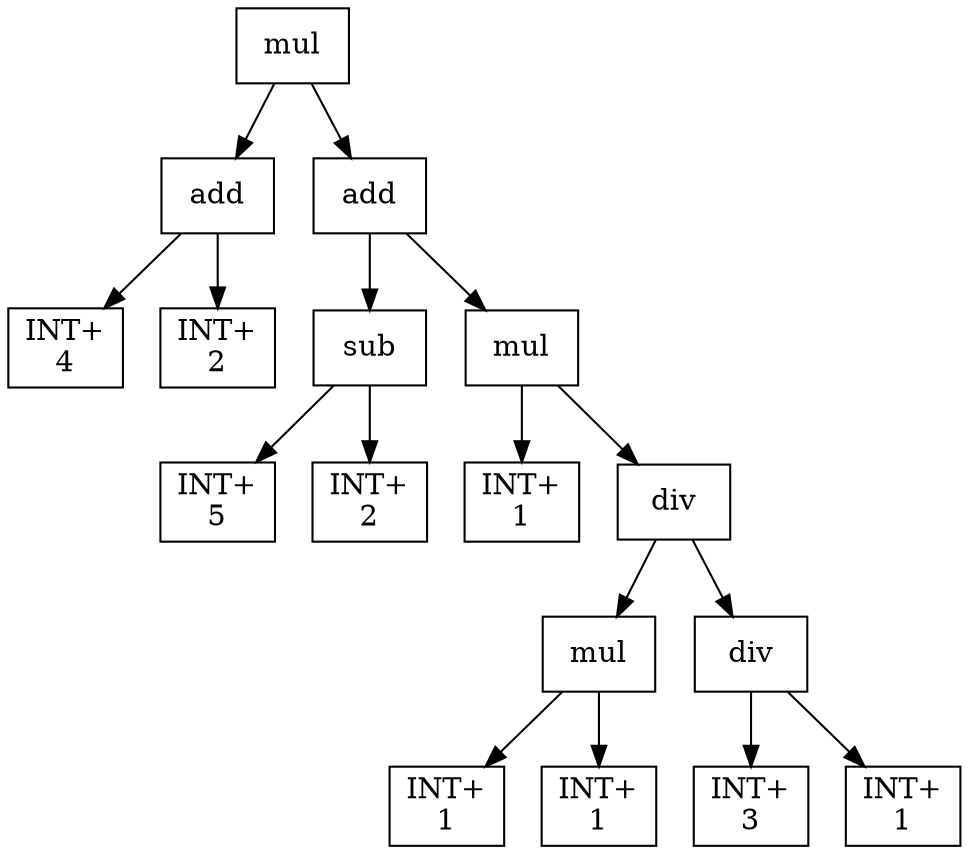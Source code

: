 digraph expr {
  node [shape=box];
  n1 [label="mul"];
  n2 [label="add"];
  n3 [label="INT+\n4"];
  n4 [label="INT+\n2"];
  n2 -> n3;
  n2 -> n4;
  n5 [label="add"];
  n6 [label="sub"];
  n7 [label="INT+\n5"];
  n8 [label="INT+\n2"];
  n6 -> n7;
  n6 -> n8;
  n9 [label="mul"];
  n10 [label="INT+\n1"];
  n11 [label="div"];
  n12 [label="mul"];
  n13 [label="INT+\n1"];
  n14 [label="INT+\n1"];
  n12 -> n13;
  n12 -> n14;
  n15 [label="div"];
  n16 [label="INT+\n3"];
  n17 [label="INT+\n1"];
  n15 -> n16;
  n15 -> n17;
  n11 -> n12;
  n11 -> n15;
  n9 -> n10;
  n9 -> n11;
  n5 -> n6;
  n5 -> n9;
  n1 -> n2;
  n1 -> n5;
}